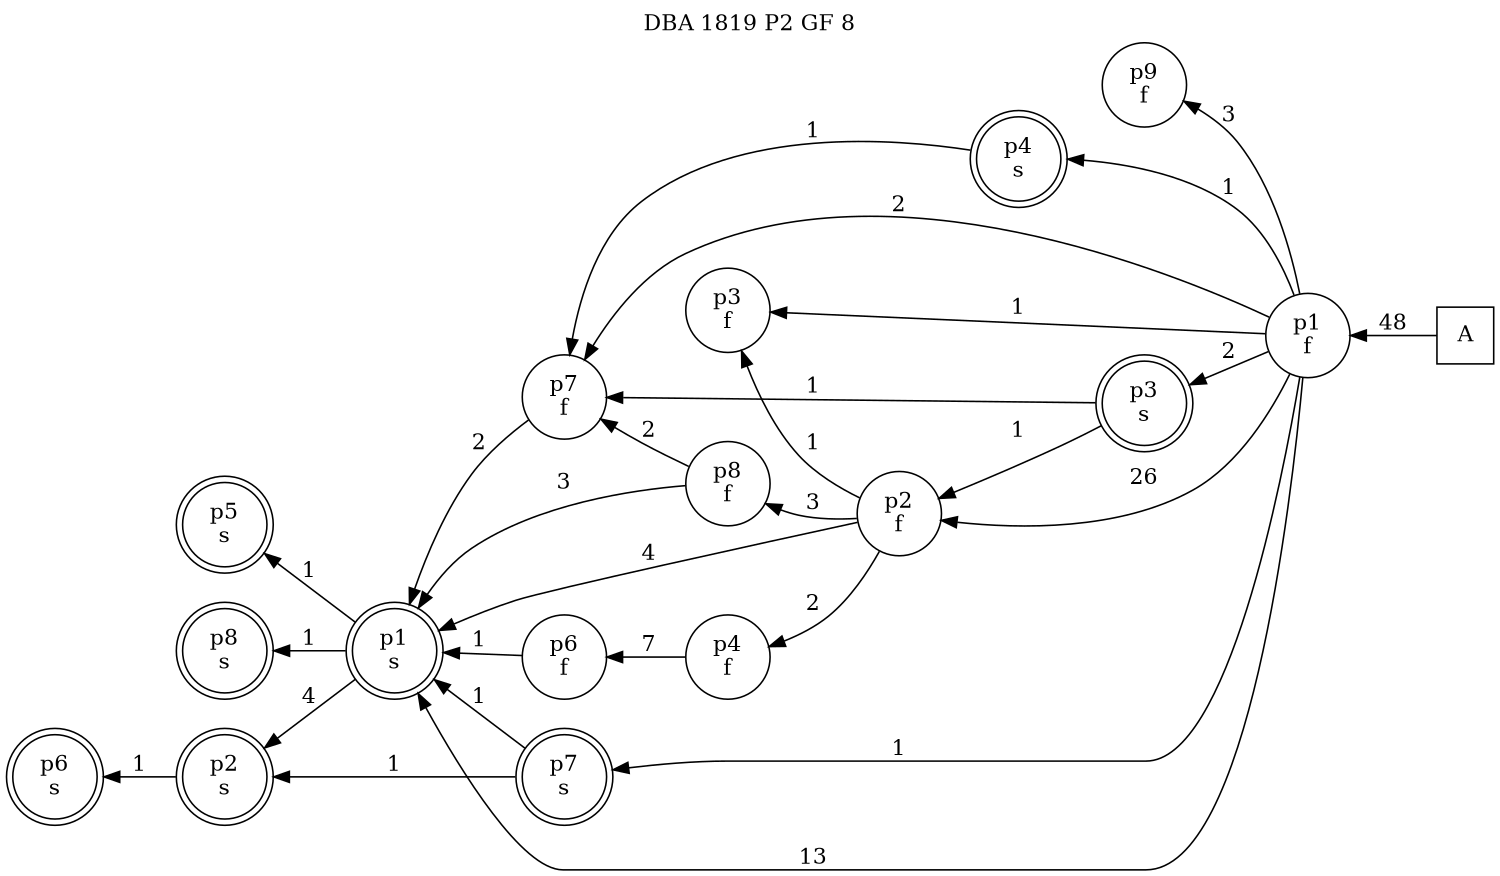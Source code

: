 digraph DBA_1819_P2_GF_8_GOOD {
labelloc="tl"
label= " DBA 1819 P2 GF 8 "
rankdir="RL";
graph [ size=" 10 , 10 !"]

"A" [shape="square" label="A"]
"p1_f" [shape="circle" label="p1
f"]
"p9_f" [shape="circle" label="p9
f"]
"p2_f" [shape="circle" label="p2
f"]
"p8_f" [shape="circle" label="p8
f"]
"p3_f" [shape="circle" label="p3
f"]
"p7_f" [shape="circle" label="p7
f"]
"p1_s" [shape="doublecircle" label="p1
s"]
"p4_s" [shape="doublecircle" label="p4
s"]
"p5_s" [shape="doublecircle" label="p5
s"]
"p2_s" [shape="doublecircle" label="p2
s"]
"p6_s" [shape="doublecircle" label="p6
s"]
"p4_f" [shape="circle" label="p4
f"]
"p6_f" [shape="circle" label="p6
f"]
"p7_s" [shape="doublecircle" label="p7
s"]
"p3_s" [shape="doublecircle" label="p3
s"]
"p8_s" [shape="doublecircle" label="p8
s"]
"A" -> "p1_f" [ label=48]
"p1_f" -> "p9_f" [ label=3]
"p1_f" -> "p2_f" [ label=26]
"p1_f" -> "p3_f" [ label=1]
"p1_f" -> "p7_f" [ label=2]
"p1_f" -> "p1_s" [ label=13]
"p1_f" -> "p4_s" [ label=1]
"p1_f" -> "p7_s" [ label=1]
"p1_f" -> "p3_s" [ label=2]
"p2_f" -> "p8_f" [ label=3]
"p2_f" -> "p3_f" [ label=1]
"p2_f" -> "p1_s" [ label=4]
"p2_f" -> "p4_f" [ label=2]
"p8_f" -> "p7_f" [ label=2]
"p8_f" -> "p1_s" [ label=3]
"p7_f" -> "p1_s" [ label=2]
"p1_s" -> "p5_s" [ label=1]
"p1_s" -> "p2_s" [ label=4]
"p1_s" -> "p8_s" [ label=1]
"p4_s" -> "p7_f" [ label=1]
"p2_s" -> "p6_s" [ label=1]
"p4_f" -> "p6_f" [ label=7]
"p6_f" -> "p1_s" [ label=1]
"p7_s" -> "p1_s" [ label=1]
"p7_s" -> "p2_s" [ label=1]
"p3_s" -> "p2_f" [ label=1]
"p3_s" -> "p7_f" [ label=1]
}
